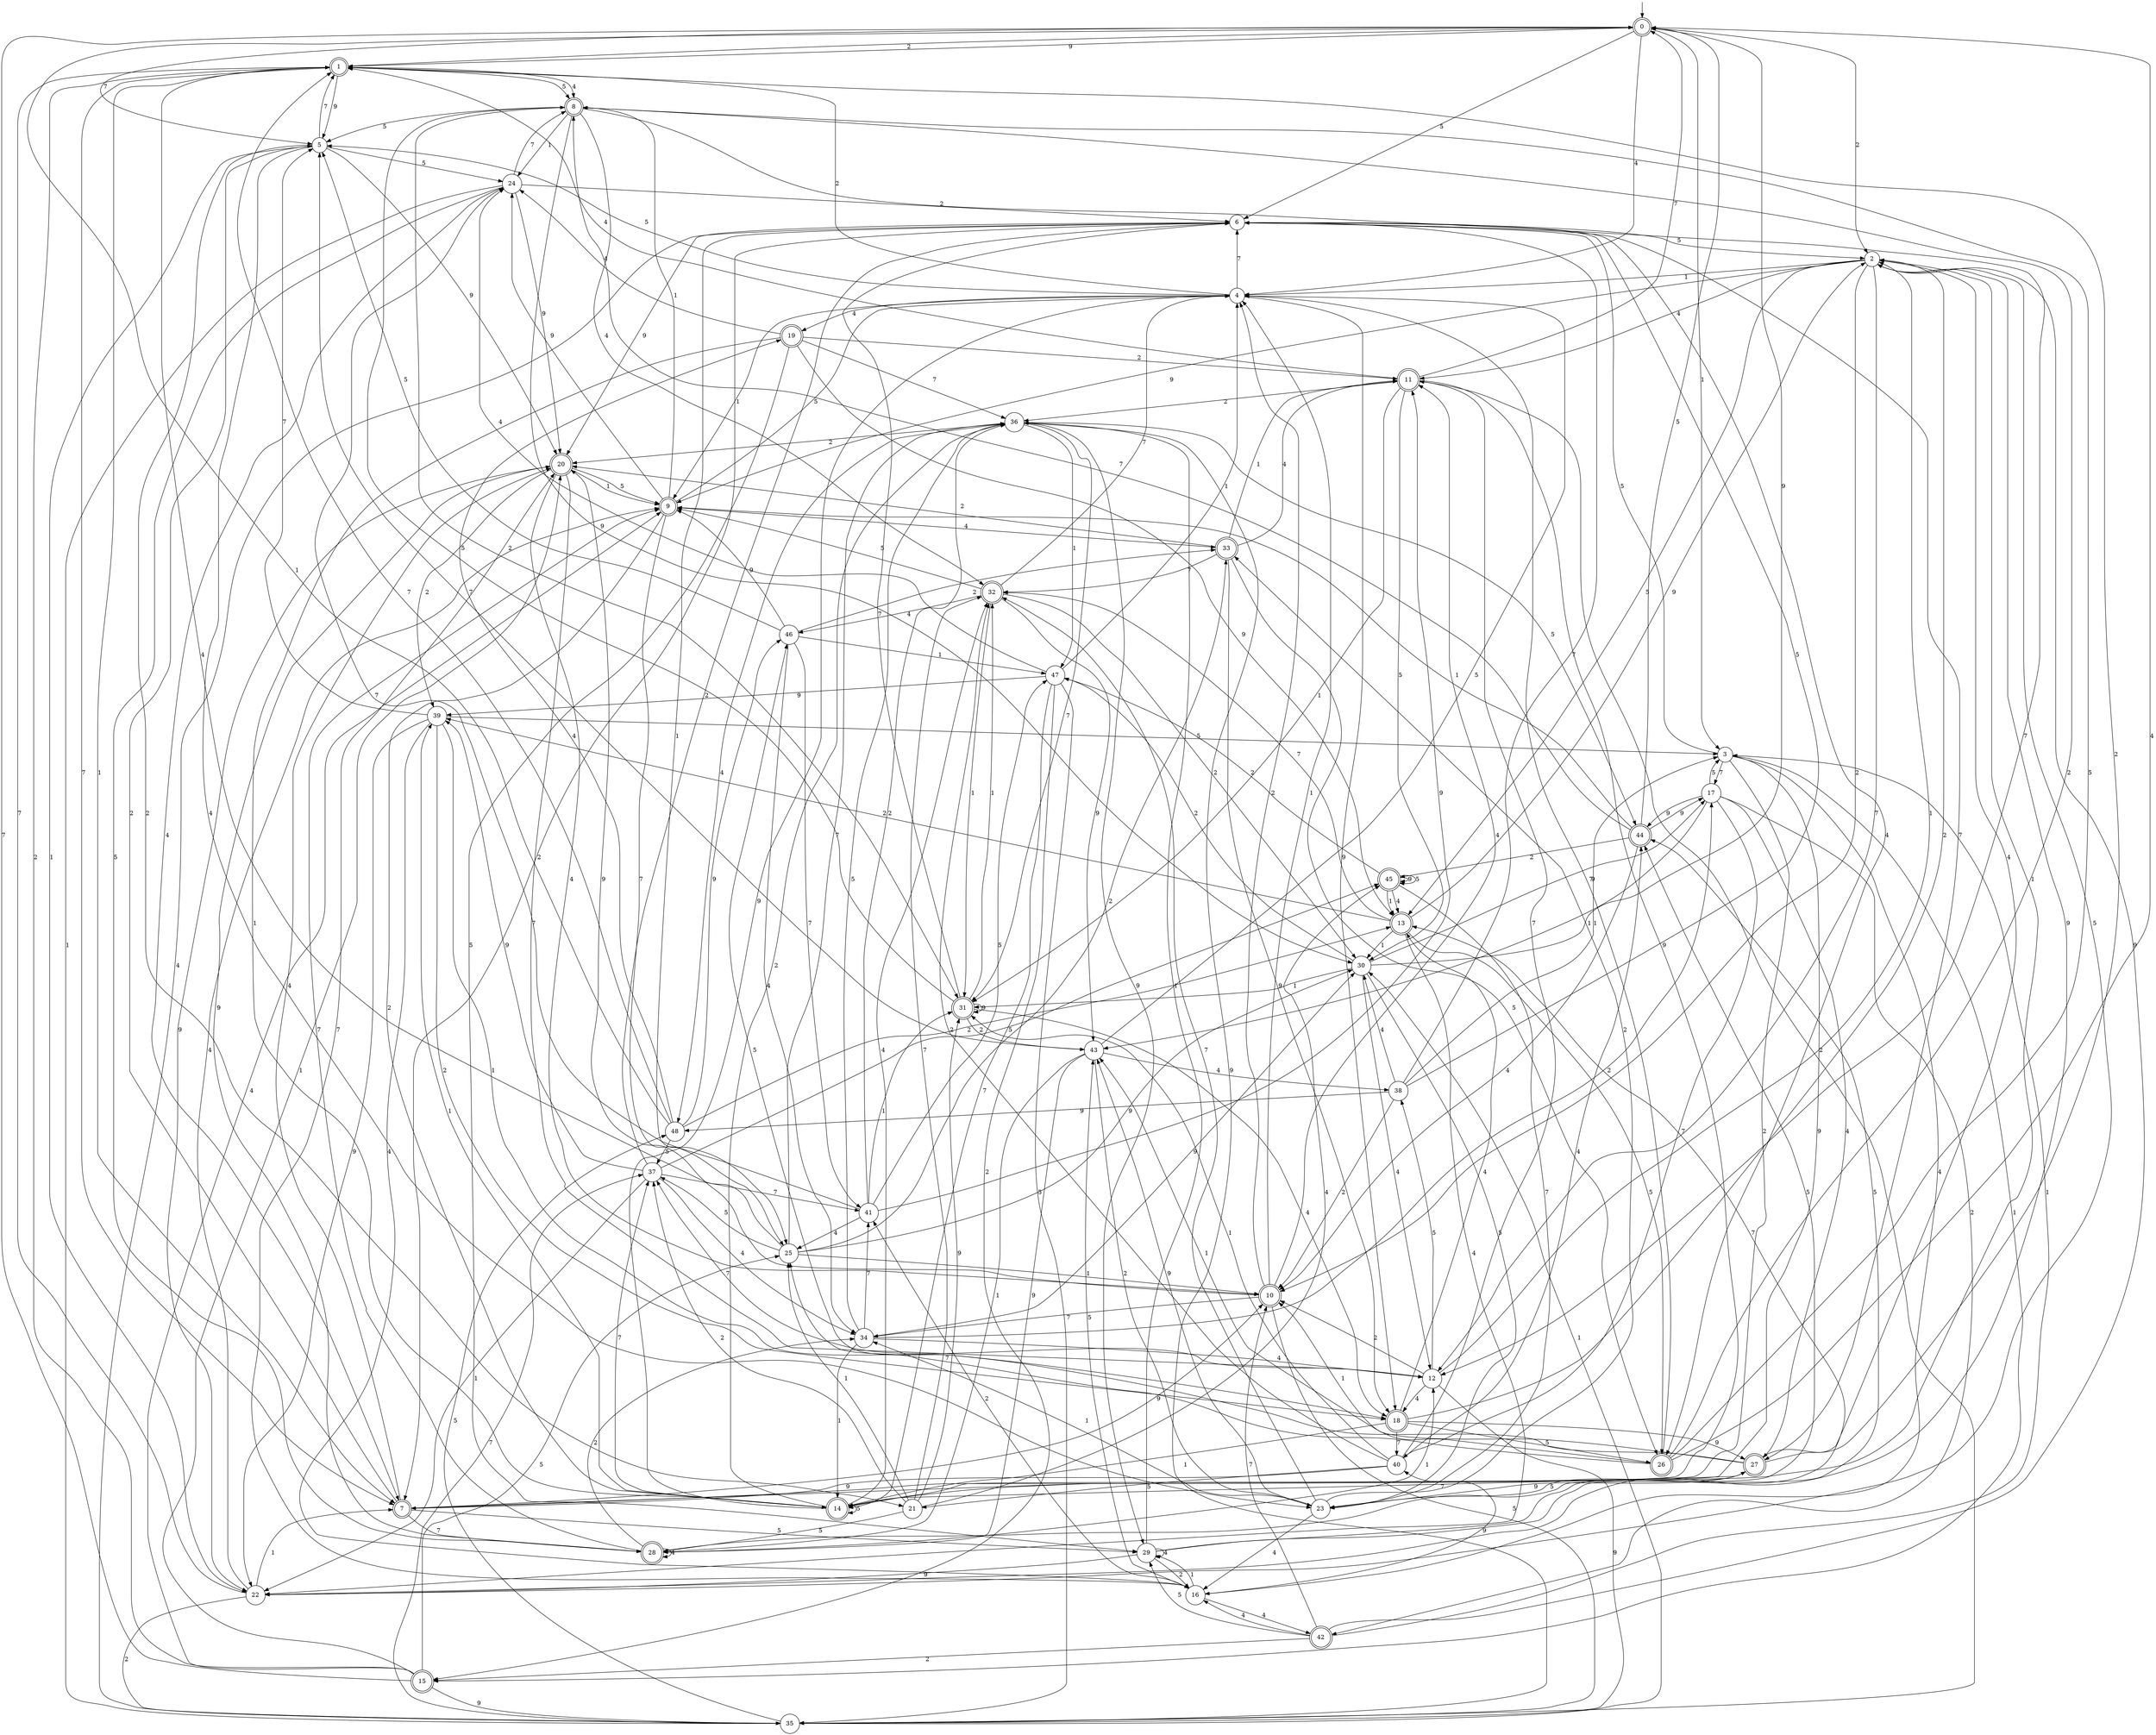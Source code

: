 digraph g {

	s0 [shape="doublecircle" label="0"];
	s1 [shape="doublecircle" label="1"];
	s2 [shape="circle" label="2"];
	s3 [shape="circle" label="3"];
	s4 [shape="circle" label="4"];
	s5 [shape="circle" label="5"];
	s6 [shape="circle" label="6"];
	s7 [shape="doublecircle" label="7"];
	s8 [shape="doublecircle" label="8"];
	s9 [shape="doublecircle" label="9"];
	s10 [shape="doublecircle" label="10"];
	s11 [shape="doublecircle" label="11"];
	s12 [shape="circle" label="12"];
	s13 [shape="doublecircle" label="13"];
	s14 [shape="doublecircle" label="14"];
	s15 [shape="doublecircle" label="15"];
	s16 [shape="circle" label="16"];
	s17 [shape="circle" label="17"];
	s18 [shape="doublecircle" label="18"];
	s19 [shape="doublecircle" label="19"];
	s20 [shape="doublecircle" label="20"];
	s21 [shape="circle" label="21"];
	s22 [shape="circle" label="22"];
	s23 [shape="circle" label="23"];
	s24 [shape="circle" label="24"];
	s25 [shape="circle" label="25"];
	s26 [shape="doublecircle" label="26"];
	s27 [shape="doublecircle" label="27"];
	s28 [shape="doublecircle" label="28"];
	s29 [shape="circle" label="29"];
	s30 [shape="circle" label="30"];
	s31 [shape="doublecircle" label="31"];
	s32 [shape="doublecircle" label="32"];
	s33 [shape="doublecircle" label="33"];
	s34 [shape="circle" label="34"];
	s35 [shape="circle" label="35"];
	s36 [shape="circle" label="36"];
	s37 [shape="circle" label="37"];
	s38 [shape="circle" label="38"];
	s39 [shape="circle" label="39"];
	s40 [shape="circle" label="40"];
	s41 [shape="circle" label="41"];
	s42 [shape="doublecircle" label="42"];
	s43 [shape="circle" label="43"];
	s44 [shape="doublecircle" label="44"];
	s45 [shape="doublecircle" label="45"];
	s46 [shape="circle" label="46"];
	s47 [shape="circle" label="47"];
	s48 [shape="circle" label="48"];
	s0 -> s1 [label="9"];
	s0 -> s2 [label="2"];
	s0 -> s3 [label="1"];
	s0 -> s4 [label="4"];
	s0 -> s5 [label="7"];
	s0 -> s6 [label="5"];
	s1 -> s5 [label="9"];
	s1 -> s0 [label="2"];
	s1 -> s7 [label="1"];
	s1 -> s8 [label="4"];
	s1 -> s7 [label="7"];
	s1 -> s8 [label="5"];
	s2 -> s9 [label="9"];
	s2 -> s10 [label="2"];
	s2 -> s4 [label="1"];
	s2 -> s11 [label="4"];
	s2 -> s12 [label="7"];
	s2 -> s13 [label="5"];
	s3 -> s14 [label="9"];
	s3 -> s14 [label="2"];
	s3 -> s15 [label="1"];
	s3 -> s16 [label="4"];
	s3 -> s17 [label="7"];
	s3 -> s6 [label="5"];
	s4 -> s18 [label="9"];
	s4 -> s1 [label="2"];
	s4 -> s9 [label="1"];
	s4 -> s19 [label="4"];
	s4 -> s6 [label="7"];
	s4 -> s5 [label="5"];
	s5 -> s20 [label="9"];
	s5 -> s21 [label="2"];
	s5 -> s22 [label="1"];
	s5 -> s23 [label="4"];
	s5 -> s1 [label="7"];
	s5 -> s24 [label="5"];
	s6 -> s20 [label="9"];
	s6 -> s7 [label="2"];
	s6 -> s25 [label="1"];
	s6 -> s26 [label="4"];
	s6 -> s27 [label="7"];
	s6 -> s2 [label="5"];
	s7 -> s10 [label="9"];
	s7 -> s5 [label="2"];
	s7 -> s2 [label="1"];
	s7 -> s20 [label="4"];
	s7 -> s28 [label="7"];
	s7 -> s29 [label="5"];
	s8 -> s30 [label="9"];
	s8 -> s31 [label="2"];
	s8 -> s24 [label="1"];
	s8 -> s32 [label="4"];
	s8 -> s12 [label="7"];
	s8 -> s5 [label="5"];
	s9 -> s24 [label="9"];
	s9 -> s14 [label="2"];
	s9 -> s8 [label="1"];
	s9 -> s33 [label="4"];
	s9 -> s25 [label="7"];
	s9 -> s4 [label="5"];
	s10 -> s20 [label="9"];
	s10 -> s4 [label="2"];
	s10 -> s4 [label="1"];
	s10 -> s11 [label="4"];
	s10 -> s34 [label="7"];
	s10 -> s35 [label="5"];
	s11 -> s7 [label="9"];
	s11 -> s36 [label="2"];
	s11 -> s31 [label="1"];
	s11 -> s1 [label="4"];
	s11 -> s0 [label="7"];
	s11 -> s30 [label="5"];
	s12 -> s35 [label="9"];
	s12 -> s10 [label="2"];
	s12 -> s2 [label="1"];
	s12 -> s18 [label="4"];
	s12 -> s37 [label="7"];
	s12 -> s38 [label="5"];
	s13 -> s2 [label="9"];
	s13 -> s39 [label="2"];
	s13 -> s30 [label="1"];
	s13 -> s22 [label="4"];
	s13 -> s32 [label="7"];
	s13 -> s26 [label="5"];
	s14 -> s4 [label="9"];
	s14 -> s36 [label="2"];
	s14 -> s39 [label="1"];
	s14 -> s32 [label="4"];
	s14 -> s37 [label="7"];
	s14 -> s14 [label="5"];
	s15 -> s35 [label="9"];
	s15 -> s1 [label="2"];
	s15 -> s20 [label="1"];
	s15 -> s9 [label="4"];
	s15 -> s0 [label="7"];
	s15 -> s25 [label="5"];
	s16 -> s40 [label="9"];
	s16 -> s41 [label="2"];
	s16 -> s29 [label="1"];
	s16 -> s42 [label="4"];
	s16 -> s20 [label="7"];
	s16 -> s43 [label="5"];
	s17 -> s44 [label="9"];
	s17 -> s42 [label="2"];
	s17 -> s43 [label="1"];
	s17 -> s27 [label="4"];
	s17 -> s40 [label="7"];
	s17 -> s3 [label="5"];
	s18 -> s27 [label="9"];
	s18 -> s2 [label="2"];
	s18 -> s14 [label="1"];
	s18 -> s13 [label="4"];
	s18 -> s40 [label="7"];
	s18 -> s26 [label="5"];
	s19 -> s13 [label="9"];
	s19 -> s11 [label="2"];
	s19 -> s14 [label="1"];
	s19 -> s24 [label="4"];
	s19 -> s36 [label="7"];
	s19 -> s29 [label="5"];
	s20 -> s22 [label="9"];
	s20 -> s39 [label="2"];
	s20 -> s9 [label="1"];
	s20 -> s10 [label="4"];
	s20 -> s12 [label="7"];
	s20 -> s9 [label="5"];
	s21 -> s31 [label="9"];
	s21 -> s37 [label="2"];
	s21 -> s25 [label="1"];
	s21 -> s45 [label="4"];
	s21 -> s32 [label="7"];
	s21 -> s28 [label="5"];
	s22 -> s2 [label="9"];
	s22 -> s35 [label="2"];
	s22 -> s7 [label="1"];
	s22 -> s9 [label="4"];
	s22 -> s1 [label="7"];
	s22 -> s2 [label="5"];
	s23 -> s43 [label="9"];
	s23 -> s33 [label="2"];
	s23 -> s34 [label="1"];
	s23 -> s16 [label="4"];
	s23 -> s32 [label="7"];
	s23 -> s27 [label="5"];
	s24 -> s20 [label="9"];
	s24 -> s6 [label="2"];
	s24 -> s35 [label="1"];
	s24 -> s7 [label="4"];
	s24 -> s8 [label="7"];
	s24 -> s28 [label="5"];
	s25 -> s30 [label="9"];
	s25 -> s33 [label="2"];
	s25 -> s10 [label="1"];
	s25 -> s1 [label="4"];
	s25 -> s36 [label="7"];
	s25 -> s37 [label="5"];
	s26 -> s4 [label="9"];
	s26 -> s8 [label="2"];
	s26 -> s10 [label="1"];
	s26 -> s0 [label="4"];
	s26 -> s25 [label="7"];
	s26 -> s8 [label="5"];
	s27 -> s23 [label="9"];
	s27 -> s1 [label="2"];
	s27 -> s43 [label="1"];
	s27 -> s2 [label="4"];
	s27 -> s14 [label="7"];
	s27 -> s46 [label="5"];
	s28 -> s20 [label="9"];
	s28 -> s34 [label="2"];
	s28 -> s12 [label="1"];
	s28 -> s28 [label="4"];
	s28 -> s9 [label="7"];
	s28 -> s44 [label="5"];
	s29 -> s22 [label="9"];
	s29 -> s16 [label="2"];
	s29 -> s36 [label="1"];
	s29 -> s29 [label="4"];
	s29 -> s13 [label="7"];
	s29 -> s44 [label="5"];
	s30 -> s0 [label="9"];
	s30 -> s47 [label="2"];
	s30 -> s31 [label="1"];
	s30 -> s12 [label="4"];
	s30 -> s17 [label="7"];
	s30 -> s23 [label="5"];
	s31 -> s31 [label="9"];
	s31 -> s43 [label="2"];
	s31 -> s32 [label="1"];
	s31 -> s18 [label="4"];
	s31 -> s6 [label="7"];
	s31 -> s8 [label="5"];
	s32 -> s43 [label="9"];
	s32 -> s30 [label="2"];
	s32 -> s31 [label="1"];
	s32 -> s46 [label="4"];
	s32 -> s4 [label="7"];
	s32 -> s9 [label="5"];
	s33 -> s18 [label="9"];
	s33 -> s20 [label="2"];
	s33 -> s11 [label="1"];
	s33 -> s11 [label="4"];
	s33 -> s32 [label="7"];
	s33 -> s26 [label="5"];
	s34 -> s30 [label="9"];
	s34 -> s17 [label="2"];
	s34 -> s14 [label="1"];
	s34 -> s12 [label="4"];
	s34 -> s41 [label="7"];
	s34 -> s36 [label="5"];
	s35 -> s36 [label="9"];
	s35 -> s11 [label="2"];
	s35 -> s30 [label="1"];
	s35 -> s6 [label="4"];
	s35 -> s37 [label="7"];
	s35 -> s48 [label="5"];
	s36 -> s29 [label="9"];
	s36 -> s20 [label="2"];
	s36 -> s47 [label="1"];
	s36 -> s48 [label="4"];
	s36 -> s31 [label="7"];
	s36 -> s44 [label="5"];
	s37 -> s39 [label="9"];
	s37 -> s6 [label="2"];
	s37 -> s22 [label="1"];
	s37 -> s34 [label="4"];
	s37 -> s41 [label="7"];
	s37 -> s45 [label="5"];
	s38 -> s48 [label="9"];
	s38 -> s10 [label="2"];
	s38 -> s3 [label="1"];
	s38 -> s30 [label="4"];
	s38 -> s6 [label="7"];
	s38 -> s6 [label="5"];
	s39 -> s22 [label="9"];
	s39 -> s18 [label="2"];
	s39 -> s18 [label="1"];
	s39 -> s16 [label="4"];
	s39 -> s5 [label="7"];
	s39 -> s3 [label="5"];
	s40 -> s7 [label="9"];
	s40 -> s32 [label="2"];
	s40 -> s31 [label="1"];
	s40 -> s44 [label="4"];
	s40 -> s11 [label="7"];
	s40 -> s21 [label="5"];
	s41 -> s11 [label="9"];
	s41 -> s36 [label="2"];
	s41 -> s31 [label="1"];
	s41 -> s25 [label="4"];
	s41 -> s24 [label="7"];
	s41 -> s47 [label="5"];
	s42 -> s2 [label="9"];
	s42 -> s15 [label="2"];
	s42 -> s3 [label="1"];
	s42 -> s16 [label="4"];
	s42 -> s10 [label="7"];
	s42 -> s29 [label="5"];
	s43 -> s28 [label="9"];
	s43 -> s23 [label="2"];
	s43 -> s28 [label="1"];
	s43 -> s38 [label="4"];
	s43 -> s5 [label="7"];
	s43 -> s4 [label="5"];
	s44 -> s17 [label="9"];
	s44 -> s45 [label="2"];
	s44 -> s9 [label="1"];
	s44 -> s10 [label="4"];
	s44 -> s8 [label="7"];
	s44 -> s0 [label="5"];
	s45 -> s45 [label="9"];
	s45 -> s47 [label="2"];
	s45 -> s13 [label="1"];
	s45 -> s13 [label="4"];
	s45 -> s23 [label="7"];
	s45 -> s45 [label="5"];
	s46 -> s9 [label="9"];
	s46 -> s33 [label="2"];
	s46 -> s47 [label="1"];
	s46 -> s34 [label="4"];
	s46 -> s41 [label="7"];
	s46 -> s5 [label="5"];
	s47 -> s39 [label="9"];
	s47 -> s15 [label="2"];
	s47 -> s4 [label="1"];
	s47 -> s24 [label="4"];
	s47 -> s14 [label="7"];
	s47 -> s35 [label="5"];
	s48 -> s46 [label="9"];
	s48 -> s13 [label="2"];
	s48 -> s0 [label="1"];
	s48 -> s19 [label="4"];
	s48 -> s1 [label="7"];
	s48 -> s37 [label="5"];

__start0 [label="" shape="none" width="0" height="0"];
__start0 -> s0;

}
